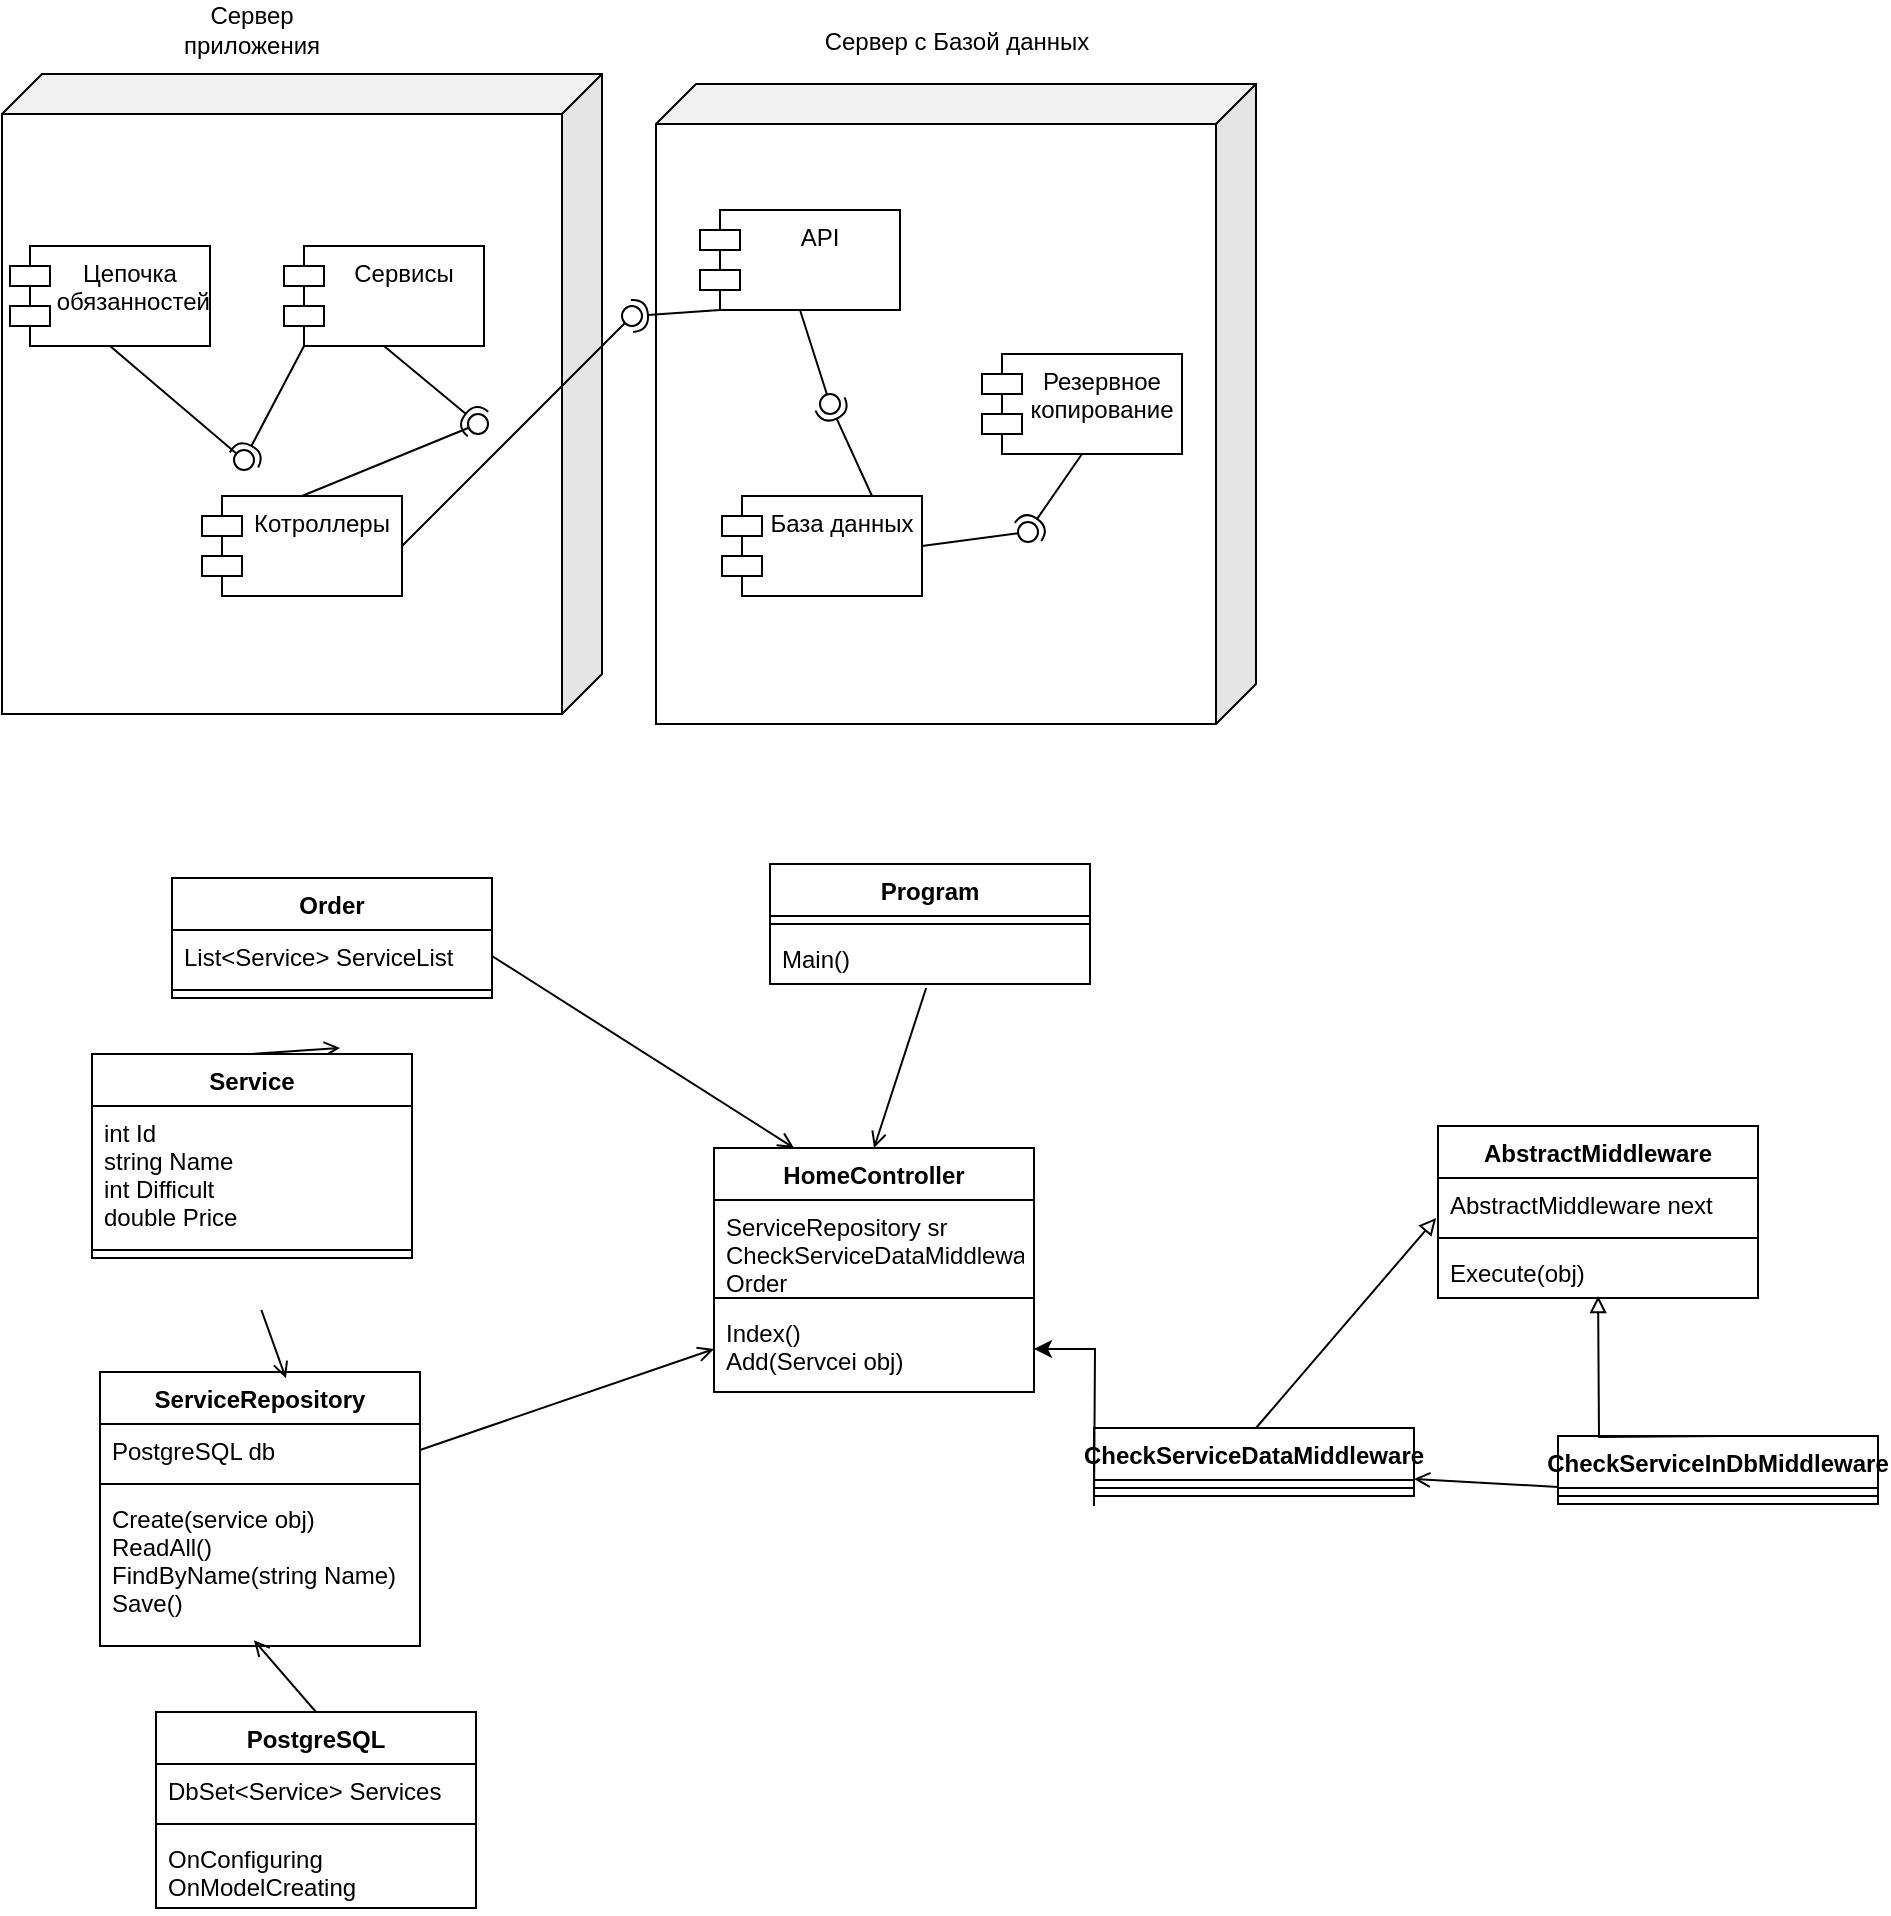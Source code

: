 <mxfile version="16.0.0" type="device"><diagram id="KJ_HurnUPeZXuQE2Hl5A" name="Страница 1"><mxGraphModel dx="1102" dy="865" grid="0" gridSize="10" guides="1" tooltips="1" connect="1" arrows="1" fold="1" page="1" pageScale="1" pageWidth="827" pageHeight="1169" math="0" shadow="0"><root><mxCell id="0"/><mxCell id="1" parent="0"/><mxCell id="xvn86gufSgFBSfejGmPR-2" value="" style="shape=cube;whiteSpace=wrap;html=1;boundedLbl=1;backgroundOutline=1;darkOpacity=0.05;darkOpacity2=0.1;flipH=1;" vertex="1" parent="1"><mxGeometry x="344" y="257" width="300" height="320" as="geometry"/></mxCell><mxCell id="xvn86gufSgFBSfejGmPR-3" value="API" style="shape=module;align=left;spacingLeft=20;align=center;verticalAlign=top;" vertex="1" parent="1"><mxGeometry x="366" y="320" width="100" height="50" as="geometry"/></mxCell><mxCell id="xvn86gufSgFBSfejGmPR-4" value="База данных" style="shape=module;align=left;spacingLeft=20;align=center;verticalAlign=top;" vertex="1" parent="1"><mxGeometry x="377" y="463" width="100" height="50" as="geometry"/></mxCell><mxCell id="xvn86gufSgFBSfejGmPR-5" value="Резервное &#10;копирование" style="shape=module;align=left;spacingLeft=20;align=center;verticalAlign=top;" vertex="1" parent="1"><mxGeometry x="507" y="392" width="100" height="50" as="geometry"/></mxCell><mxCell id="xvn86gufSgFBSfejGmPR-10" value="" style="rounded=0;orthogonalLoop=1;jettySize=auto;html=1;endArrow=none;endFill=0;sketch=0;sourcePerimeterSpacing=0;targetPerimeterSpacing=0;exitX=0.5;exitY=1;exitDx=0;exitDy=0;" edge="1" target="xvn86gufSgFBSfejGmPR-12" parent="1" source="xvn86gufSgFBSfejGmPR-3"><mxGeometry relative="1" as="geometry"><mxPoint x="411" y="417" as="sourcePoint"/></mxGeometry></mxCell><mxCell id="xvn86gufSgFBSfejGmPR-11" value="" style="rounded=0;orthogonalLoop=1;jettySize=auto;html=1;endArrow=halfCircle;endFill=0;entryX=0.5;entryY=0.5;endSize=6;strokeWidth=1;sketch=0;exitX=0.75;exitY=0;exitDx=0;exitDy=0;" edge="1" target="xvn86gufSgFBSfejGmPR-12" parent="1" source="xvn86gufSgFBSfejGmPR-4"><mxGeometry relative="1" as="geometry"><mxPoint x="451" y="417" as="sourcePoint"/></mxGeometry></mxCell><mxCell id="xvn86gufSgFBSfejGmPR-12" value="" style="ellipse;whiteSpace=wrap;html=1;align=center;aspect=fixed;resizable=0;points=[];outlineConnect=0;sketch=0;" vertex="1" parent="1"><mxGeometry x="426" y="412" width="10" height="10" as="geometry"/></mxCell><mxCell id="xvn86gufSgFBSfejGmPR-13" value="" style="rounded=0;orthogonalLoop=1;jettySize=auto;html=1;endArrow=none;endFill=0;sketch=0;sourcePerimeterSpacing=0;targetPerimeterSpacing=0;exitX=1;exitY=0.5;exitDx=0;exitDy=0;" edge="1" target="xvn86gufSgFBSfejGmPR-15" parent="1" source="xvn86gufSgFBSfejGmPR-4"><mxGeometry relative="1" as="geometry"><mxPoint x="510" y="481" as="sourcePoint"/></mxGeometry></mxCell><mxCell id="xvn86gufSgFBSfejGmPR-14" value="" style="rounded=0;orthogonalLoop=1;jettySize=auto;html=1;endArrow=halfCircle;endFill=0;entryX=0.5;entryY=0.5;endSize=6;strokeWidth=1;sketch=0;exitX=0.5;exitY=1;exitDx=0;exitDy=0;" edge="1" target="xvn86gufSgFBSfejGmPR-15" parent="1" source="xvn86gufSgFBSfejGmPR-5"><mxGeometry relative="1" as="geometry"><mxPoint x="550" y="481" as="sourcePoint"/></mxGeometry></mxCell><mxCell id="xvn86gufSgFBSfejGmPR-15" value="" style="ellipse;whiteSpace=wrap;html=1;align=center;aspect=fixed;resizable=0;points=[];outlineConnect=0;sketch=0;" vertex="1" parent="1"><mxGeometry x="525" y="476" width="10" height="10" as="geometry"/></mxCell><mxCell id="xvn86gufSgFBSfejGmPR-16" value="" style="shape=cube;whiteSpace=wrap;html=1;boundedLbl=1;backgroundOutline=1;darkOpacity=0.05;darkOpacity2=0.1;flipH=1;" vertex="1" parent="1"><mxGeometry x="17" y="252" width="300" height="320" as="geometry"/></mxCell><mxCell id="xvn86gufSgFBSfejGmPR-17" value="Сервер с Базой данных" style="text;html=1;align=center;verticalAlign=middle;resizable=0;points=[];autosize=1;strokeColor=none;fillColor=none;" vertex="1" parent="1"><mxGeometry x="423" y="227" width="142" height="18" as="geometry"/></mxCell><mxCell id="xvn86gufSgFBSfejGmPR-19" value="Сервер приложения" style="text;html=1;strokeColor=none;fillColor=none;align=center;verticalAlign=middle;whiteSpace=wrap;rounded=0;" vertex="1" parent="1"><mxGeometry x="112" y="215" width="60" height="30" as="geometry"/></mxCell><mxCell id="xvn86gufSgFBSfejGmPR-20" value="Цепочка&#10; обязанностей" style="shape=module;align=left;spacingLeft=20;align=center;verticalAlign=top;" vertex="1" parent="1"><mxGeometry x="21" y="338" width="100" height="50" as="geometry"/></mxCell><mxCell id="xvn86gufSgFBSfejGmPR-21" value="Котроллеры" style="shape=module;align=left;spacingLeft=20;align=center;verticalAlign=top;" vertex="1" parent="1"><mxGeometry x="117" y="463" width="100" height="50" as="geometry"/></mxCell><mxCell id="xvn86gufSgFBSfejGmPR-22" value="Сервисы" style="shape=module;align=left;spacingLeft=20;align=center;verticalAlign=top;" vertex="1" parent="1"><mxGeometry x="158" y="338" width="100" height="50" as="geometry"/></mxCell><mxCell id="xvn86gufSgFBSfejGmPR-23" value="" style="rounded=0;orthogonalLoop=1;jettySize=auto;html=1;endArrow=none;endFill=0;sketch=0;sourcePerimeterSpacing=0;targetPerimeterSpacing=0;exitX=0.5;exitY=1;exitDx=0;exitDy=0;" edge="1" target="xvn86gufSgFBSfejGmPR-25" parent="1" source="xvn86gufSgFBSfejGmPR-20"><mxGeometry relative="1" as="geometry"><mxPoint x="118" y="445" as="sourcePoint"/></mxGeometry></mxCell><mxCell id="xvn86gufSgFBSfejGmPR-24" value="" style="rounded=0;orthogonalLoop=1;jettySize=auto;html=1;endArrow=halfCircle;endFill=0;entryX=0.5;entryY=0.5;endSize=6;strokeWidth=1;sketch=0;exitX=0;exitY=1;exitDx=10;exitDy=0;exitPerimeter=0;" edge="1" target="xvn86gufSgFBSfejGmPR-25" parent="1" source="xvn86gufSgFBSfejGmPR-22"><mxGeometry relative="1" as="geometry"><mxPoint x="158" y="445" as="sourcePoint"/></mxGeometry></mxCell><mxCell id="xvn86gufSgFBSfejGmPR-25" value="" style="ellipse;whiteSpace=wrap;html=1;align=center;aspect=fixed;resizable=0;points=[];outlineConnect=0;sketch=0;" vertex="1" parent="1"><mxGeometry x="133" y="440" width="10" height="10" as="geometry"/></mxCell><mxCell id="xvn86gufSgFBSfejGmPR-26" value="" style="rounded=0;orthogonalLoop=1;jettySize=auto;html=1;endArrow=none;endFill=0;sketch=0;sourcePerimeterSpacing=0;targetPerimeterSpacing=0;exitX=0.5;exitY=0;exitDx=0;exitDy=0;" edge="1" target="xvn86gufSgFBSfejGmPR-28" parent="1" source="xvn86gufSgFBSfejGmPR-21"><mxGeometry relative="1" as="geometry"><mxPoint x="235" y="427" as="sourcePoint"/></mxGeometry></mxCell><mxCell id="xvn86gufSgFBSfejGmPR-27" value="" style="rounded=0;orthogonalLoop=1;jettySize=auto;html=1;endArrow=halfCircle;endFill=0;entryX=0.5;entryY=0.5;endSize=6;strokeWidth=1;sketch=0;exitX=0.5;exitY=1;exitDx=0;exitDy=0;" edge="1" target="xvn86gufSgFBSfejGmPR-28" parent="1" source="xvn86gufSgFBSfejGmPR-22"><mxGeometry relative="1" as="geometry"><mxPoint x="275" y="427" as="sourcePoint"/></mxGeometry></mxCell><mxCell id="xvn86gufSgFBSfejGmPR-28" value="" style="ellipse;whiteSpace=wrap;html=1;align=center;aspect=fixed;resizable=0;points=[];outlineConnect=0;sketch=0;" vertex="1" parent="1"><mxGeometry x="250" y="422" width="10" height="10" as="geometry"/></mxCell><mxCell id="xvn86gufSgFBSfejGmPR-29" value="" style="rounded=0;orthogonalLoop=1;jettySize=auto;html=1;endArrow=none;endFill=0;sketch=0;sourcePerimeterSpacing=0;targetPerimeterSpacing=0;exitX=1;exitY=0.5;exitDx=0;exitDy=0;" edge="1" target="xvn86gufSgFBSfejGmPR-31" parent="1" source="xvn86gufSgFBSfejGmPR-21"><mxGeometry relative="1" as="geometry"><mxPoint x="312" y="373" as="sourcePoint"/></mxGeometry></mxCell><mxCell id="xvn86gufSgFBSfejGmPR-30" value="" style="rounded=0;orthogonalLoop=1;jettySize=auto;html=1;endArrow=halfCircle;endFill=0;entryX=0.5;entryY=0.5;endSize=6;strokeWidth=1;sketch=0;exitX=0;exitY=1;exitDx=10;exitDy=0;exitPerimeter=0;" edge="1" target="xvn86gufSgFBSfejGmPR-31" parent="1" source="xvn86gufSgFBSfejGmPR-3"><mxGeometry relative="1" as="geometry"><mxPoint x="352" y="373" as="sourcePoint"/></mxGeometry></mxCell><mxCell id="xvn86gufSgFBSfejGmPR-31" value="" style="ellipse;whiteSpace=wrap;html=1;align=center;aspect=fixed;resizable=0;points=[];outlineConnect=0;sketch=0;" vertex="1" parent="1"><mxGeometry x="327" y="368" width="10" height="10" as="geometry"/></mxCell><mxCell id="xvn86gufSgFBSfejGmPR-56" value="HomeController" style="swimlane;fontStyle=1;align=center;verticalAlign=top;childLayout=stackLayout;horizontal=1;startSize=26;horizontalStack=0;resizeParent=1;resizeParentMax=0;resizeLast=0;collapsible=1;marginBottom=0;" vertex="1" parent="1"><mxGeometry x="373" y="789" width="160" height="122" as="geometry"/></mxCell><mxCell id="xvn86gufSgFBSfejGmPR-57" value="ServiceRepository sr&#10;CheckServiceDataMiddleware m&#10;Order" style="text;strokeColor=none;fillColor=none;align=left;verticalAlign=top;spacingLeft=4;spacingRight=4;overflow=hidden;rotatable=0;points=[[0,0.5],[1,0.5]];portConstraint=eastwest;" vertex="1" parent="xvn86gufSgFBSfejGmPR-56"><mxGeometry y="26" width="160" height="45" as="geometry"/></mxCell><mxCell id="xvn86gufSgFBSfejGmPR-58" value="" style="line;strokeWidth=1;fillColor=none;align=left;verticalAlign=middle;spacingTop=-1;spacingLeft=3;spacingRight=3;rotatable=0;labelPosition=right;points=[];portConstraint=eastwest;" vertex="1" parent="xvn86gufSgFBSfejGmPR-56"><mxGeometry y="71" width="160" height="8" as="geometry"/></mxCell><mxCell id="xvn86gufSgFBSfejGmPR-59" value="Index()&#10;Add(Servcei obj)&#10;" style="text;strokeColor=none;fillColor=none;align=left;verticalAlign=top;spacingLeft=4;spacingRight=4;overflow=hidden;rotatable=0;points=[[0,0.5],[1,0.5]];portConstraint=eastwest;" vertex="1" parent="xvn86gufSgFBSfejGmPR-56"><mxGeometry y="79" width="160" height="43" as="geometry"/></mxCell><mxCell id="xvn86gufSgFBSfejGmPR-90" style="rounded=0;orthogonalLoop=1;jettySize=auto;html=1;exitX=0.5;exitY=0;exitDx=0;exitDy=0;entryX=0.525;entryY=0.962;entryDx=0;entryDy=0;entryPerimeter=0;endArrow=open;endFill=0;" edge="1" parent="1" source="xvn86gufSgFBSfejGmPR-60"><mxGeometry relative="1" as="geometry"><mxPoint x="186" y="739.012" as="targetPoint"/></mxGeometry></mxCell><mxCell id="xvn86gufSgFBSfejGmPR-60" value="Service" style="swimlane;fontStyle=1;align=center;verticalAlign=top;childLayout=stackLayout;horizontal=1;startSize=26;horizontalStack=0;resizeParent=1;resizeParentMax=0;resizeLast=0;collapsible=1;marginBottom=0;" vertex="1" parent="1"><mxGeometry x="62" y="742" width="160" height="102" as="geometry"/></mxCell><mxCell id="xvn86gufSgFBSfejGmPR-61" value="int Id&#10;string Name&#10;int Difficult&#10;double Price" style="text;strokeColor=none;fillColor=none;align=left;verticalAlign=top;spacingLeft=4;spacingRight=4;overflow=hidden;rotatable=0;points=[[0,0.5],[1,0.5]];portConstraint=eastwest;" vertex="1" parent="xvn86gufSgFBSfejGmPR-60"><mxGeometry y="26" width="160" height="68" as="geometry"/></mxCell><mxCell id="xvn86gufSgFBSfejGmPR-62" value="" style="line;strokeWidth=1;fillColor=none;align=left;verticalAlign=middle;spacingTop=-1;spacingLeft=3;spacingRight=3;rotatable=0;labelPosition=right;points=[];portConstraint=eastwest;" vertex="1" parent="xvn86gufSgFBSfejGmPR-60"><mxGeometry y="94" width="160" height="8" as="geometry"/></mxCell><mxCell id="xvn86gufSgFBSfejGmPR-64" value="AbstractMiddleware" style="swimlane;fontStyle=1;align=center;verticalAlign=top;childLayout=stackLayout;horizontal=1;startSize=26;horizontalStack=0;resizeParent=1;resizeParentMax=0;resizeLast=0;collapsible=1;marginBottom=0;" vertex="1" parent="1"><mxGeometry x="735" y="778" width="160" height="86" as="geometry"/></mxCell><mxCell id="xvn86gufSgFBSfejGmPR-65" value="AbstractMiddleware next" style="text;strokeColor=none;fillColor=none;align=left;verticalAlign=top;spacingLeft=4;spacingRight=4;overflow=hidden;rotatable=0;points=[[0,0.5],[1,0.5]];portConstraint=eastwest;" vertex="1" parent="xvn86gufSgFBSfejGmPR-64"><mxGeometry y="26" width="160" height="26" as="geometry"/></mxCell><mxCell id="xvn86gufSgFBSfejGmPR-66" value="" style="line;strokeWidth=1;fillColor=none;align=left;verticalAlign=middle;spacingTop=-1;spacingLeft=3;spacingRight=3;rotatable=0;labelPosition=right;points=[];portConstraint=eastwest;" vertex="1" parent="xvn86gufSgFBSfejGmPR-64"><mxGeometry y="52" width="160" height="8" as="geometry"/></mxCell><mxCell id="xvn86gufSgFBSfejGmPR-67" value="Execute(obj)" style="text;strokeColor=none;fillColor=none;align=left;verticalAlign=top;spacingLeft=4;spacingRight=4;overflow=hidden;rotatable=0;points=[[0,0.5],[1,0.5]];portConstraint=eastwest;" vertex="1" parent="xvn86gufSgFBSfejGmPR-64"><mxGeometry y="60" width="160" height="26" as="geometry"/></mxCell><mxCell id="xvn86gufSgFBSfejGmPR-92" style="rounded=0;orthogonalLoop=1;jettySize=auto;html=1;exitX=0.5;exitY=0;exitDx=0;exitDy=0;entryX=0.481;entryY=0.962;entryDx=0;entryDy=0;entryPerimeter=0;endArrow=open;endFill=0;" edge="1" parent="1" source="xvn86gufSgFBSfejGmPR-68" target="xvn86gufSgFBSfejGmPR-79"><mxGeometry relative="1" as="geometry"/></mxCell><mxCell id="xvn86gufSgFBSfejGmPR-68" value="PostgreSQL" style="swimlane;fontStyle=1;align=center;verticalAlign=top;childLayout=stackLayout;horizontal=1;startSize=26;horizontalStack=0;resizeParent=1;resizeParentMax=0;resizeLast=0;collapsible=1;marginBottom=0;" vertex="1" parent="1"><mxGeometry x="94" y="1071" width="160" height="98" as="geometry"/></mxCell><mxCell id="xvn86gufSgFBSfejGmPR-69" value="DbSet&lt;Service&gt; Services" style="text;strokeColor=none;fillColor=none;align=left;verticalAlign=top;spacingLeft=4;spacingRight=4;overflow=hidden;rotatable=0;points=[[0,0.5],[1,0.5]];portConstraint=eastwest;" vertex="1" parent="xvn86gufSgFBSfejGmPR-68"><mxGeometry y="26" width="160" height="26" as="geometry"/></mxCell><mxCell id="xvn86gufSgFBSfejGmPR-70" value="" style="line;strokeWidth=1;fillColor=none;align=left;verticalAlign=middle;spacingTop=-1;spacingLeft=3;spacingRight=3;rotatable=0;labelPosition=right;points=[];portConstraint=eastwest;" vertex="1" parent="xvn86gufSgFBSfejGmPR-68"><mxGeometry y="52" width="160" height="8" as="geometry"/></mxCell><mxCell id="xvn86gufSgFBSfejGmPR-71" value="OnConfiguring&#10;OnModelCreating" style="text;strokeColor=none;fillColor=none;align=left;verticalAlign=top;spacingLeft=4;spacingRight=4;overflow=hidden;rotatable=0;points=[[0,0.5],[1,0.5]];portConstraint=eastwest;" vertex="1" parent="xvn86gufSgFBSfejGmPR-68"><mxGeometry y="60" width="160" height="38" as="geometry"/></mxCell><mxCell id="xvn86gufSgFBSfejGmPR-72" value="Order" style="swimlane;fontStyle=1;align=center;verticalAlign=top;childLayout=stackLayout;horizontal=1;startSize=26;horizontalStack=0;resizeParent=1;resizeParentMax=0;resizeLast=0;collapsible=1;marginBottom=0;" vertex="1" parent="1"><mxGeometry x="102" y="654" width="160" height="60" as="geometry"/></mxCell><mxCell id="xvn86gufSgFBSfejGmPR-73" value="List&lt;Service&gt; ServiceList" style="text;strokeColor=none;fillColor=none;align=left;verticalAlign=top;spacingLeft=4;spacingRight=4;overflow=hidden;rotatable=0;points=[[0,0.5],[1,0.5]];portConstraint=eastwest;" vertex="1" parent="xvn86gufSgFBSfejGmPR-72"><mxGeometry y="26" width="160" height="26" as="geometry"/></mxCell><mxCell id="xvn86gufSgFBSfejGmPR-74" value="" style="line;strokeWidth=1;fillColor=none;align=left;verticalAlign=middle;spacingTop=-1;spacingLeft=3;spacingRight=3;rotatable=0;labelPosition=right;points=[];portConstraint=eastwest;" vertex="1" parent="xvn86gufSgFBSfejGmPR-72"><mxGeometry y="52" width="160" height="8" as="geometry"/></mxCell><mxCell id="xvn86gufSgFBSfejGmPR-76" value="ServiceRepository" style="swimlane;fontStyle=1;align=center;verticalAlign=top;childLayout=stackLayout;horizontal=1;startSize=26;horizontalStack=0;resizeParent=1;resizeParentMax=0;resizeLast=0;collapsible=1;marginBottom=0;" vertex="1" parent="1"><mxGeometry x="66" y="901" width="160" height="137" as="geometry"/></mxCell><mxCell id="xvn86gufSgFBSfejGmPR-77" value="PostgreSQL db" style="text;strokeColor=none;fillColor=none;align=left;verticalAlign=top;spacingLeft=4;spacingRight=4;overflow=hidden;rotatable=0;points=[[0,0.5],[1,0.5]];portConstraint=eastwest;" vertex="1" parent="xvn86gufSgFBSfejGmPR-76"><mxGeometry y="26" width="160" height="26" as="geometry"/></mxCell><mxCell id="xvn86gufSgFBSfejGmPR-78" value="" style="line;strokeWidth=1;fillColor=none;align=left;verticalAlign=middle;spacingTop=-1;spacingLeft=3;spacingRight=3;rotatable=0;labelPosition=right;points=[];portConstraint=eastwest;" vertex="1" parent="xvn86gufSgFBSfejGmPR-76"><mxGeometry y="52" width="160" height="8" as="geometry"/></mxCell><mxCell id="xvn86gufSgFBSfejGmPR-79" value="Create(service obj)&#10;ReadAll()&#10;FindByName(string Name)&#10;Save()" style="text;strokeColor=none;fillColor=none;align=left;verticalAlign=top;spacingLeft=4;spacingRight=4;overflow=hidden;rotatable=0;points=[[0,0.5],[1,0.5]];portConstraint=eastwest;" vertex="1" parent="xvn86gufSgFBSfejGmPR-76"><mxGeometry y="60" width="160" height="77" as="geometry"/></mxCell><mxCell id="xvn86gufSgFBSfejGmPR-80" value="CheckServiceDataMiddleware" style="swimlane;fontStyle=1;align=center;verticalAlign=top;childLayout=stackLayout;horizontal=1;startSize=26;horizontalStack=0;resizeParent=1;resizeParentMax=0;resizeLast=0;collapsible=1;marginBottom=0;" vertex="1" parent="1"><mxGeometry x="563" y="929" width="160" height="34" as="geometry"/></mxCell><mxCell id="xvn86gufSgFBSfejGmPR-82" value="" style="line;strokeWidth=1;fillColor=none;align=left;verticalAlign=middle;spacingTop=-1;spacingLeft=3;spacingRight=3;rotatable=0;labelPosition=right;points=[];portConstraint=eastwest;" vertex="1" parent="xvn86gufSgFBSfejGmPR-80"><mxGeometry y="26" width="160" height="8" as="geometry"/></mxCell><mxCell id="xvn86gufSgFBSfejGmPR-84" value="CheckServiceInDbMiddleware" style="swimlane;fontStyle=1;align=center;verticalAlign=top;childLayout=stackLayout;horizontal=1;startSize=26;horizontalStack=0;resizeParent=1;resizeParentMax=0;resizeLast=0;collapsible=1;marginBottom=0;" vertex="1" parent="1"><mxGeometry x="795" y="933" width="160" height="34" as="geometry"/></mxCell><mxCell id="xvn86gufSgFBSfejGmPR-86" value="" style="line;strokeWidth=1;fillColor=none;align=left;verticalAlign=middle;spacingTop=-1;spacingLeft=3;spacingRight=3;rotatable=0;labelPosition=right;points=[];portConstraint=eastwest;" vertex="1" parent="xvn86gufSgFBSfejGmPR-84"><mxGeometry y="26" width="160" height="8" as="geometry"/></mxCell><mxCell id="xvn86gufSgFBSfejGmPR-88" style="rounded=0;orthogonalLoop=1;jettySize=auto;html=1;exitX=1;exitY=0.5;exitDx=0;exitDy=0;entryX=0.25;entryY=0;entryDx=0;entryDy=0;endArrow=open;endFill=0;" edge="1" parent="1" source="xvn86gufSgFBSfejGmPR-73" target="xvn86gufSgFBSfejGmPR-56"><mxGeometry relative="1" as="geometry"/></mxCell><mxCell id="xvn86gufSgFBSfejGmPR-91" style="rounded=0;orthogonalLoop=1;jettySize=auto;html=1;entryX=0.581;entryY=0.023;entryDx=0;entryDy=0;entryPerimeter=0;endArrow=open;endFill=0;" edge="1" parent="1" target="xvn86gufSgFBSfejGmPR-76"><mxGeometry relative="1" as="geometry"><mxPoint x="146.676" y="870" as="sourcePoint"/></mxGeometry></mxCell><mxCell id="xvn86gufSgFBSfejGmPR-93" style="rounded=0;orthogonalLoop=1;jettySize=auto;html=1;exitX=1;exitY=0.5;exitDx=0;exitDy=0;entryX=0;entryY=0.5;entryDx=0;entryDy=0;endArrow=open;endFill=0;" edge="1" parent="1" source="xvn86gufSgFBSfejGmPR-77" target="xvn86gufSgFBSfejGmPR-59"><mxGeometry relative="1" as="geometry"/></mxCell><mxCell id="xvn86gufSgFBSfejGmPR-94" style="edgeStyle=orthogonalEdgeStyle;rounded=0;orthogonalLoop=1;jettySize=auto;html=1;exitX=0;exitY=0.5;exitDx=0;exitDy=0;entryX=1;entryY=0.5;entryDx=0;entryDy=0;" edge="1" parent="1" target="xvn86gufSgFBSfejGmPR-59"><mxGeometry relative="1" as="geometry"><mxPoint x="563" y="968" as="sourcePoint"/></mxGeometry></mxCell><mxCell id="xvn86gufSgFBSfejGmPR-99" style="rounded=0;orthogonalLoop=1;jettySize=auto;html=1;exitX=0.5;exitY=0;exitDx=0;exitDy=0;entryX=-0.012;entryY=0.769;entryDx=0;entryDy=0;entryPerimeter=0;endArrow=block;endFill=0;" edge="1" parent="1"><mxGeometry relative="1" as="geometry"><mxPoint x="644" y="929" as="sourcePoint"/><mxPoint x="734.08" y="823.994" as="targetPoint"/></mxGeometry></mxCell><mxCell id="xvn86gufSgFBSfejGmPR-100" style="rounded=0;orthogonalLoop=1;jettySize=auto;html=1;exitX=0;exitY=0.75;exitDx=0;exitDy=0;entryX=1;entryY=0.75;entryDx=0;entryDy=0;endArrow=open;endFill=0;" edge="1" parent="1" source="xvn86gufSgFBSfejGmPR-84" target="xvn86gufSgFBSfejGmPR-80"><mxGeometry relative="1" as="geometry"><mxPoint x="796" y="972" as="sourcePoint"/><mxPoint x="724" y="972" as="targetPoint"/></mxGeometry></mxCell><mxCell id="xvn86gufSgFBSfejGmPR-101" style="edgeStyle=orthogonalEdgeStyle;rounded=0;orthogonalLoop=1;jettySize=auto;html=1;exitX=0.5;exitY=0;exitDx=0;exitDy=0;entryX=0.494;entryY=0.962;entryDx=0;entryDy=0;entryPerimeter=0;endArrow=block;endFill=0;" edge="1" parent="1"><mxGeometry relative="1" as="geometry"><mxPoint x="876" y="933" as="sourcePoint"/><mxPoint x="815.04" y="863.012" as="targetPoint"/></mxGeometry></mxCell><mxCell id="xvn86gufSgFBSfejGmPR-103" value="Program" style="swimlane;fontStyle=1;align=center;verticalAlign=top;childLayout=stackLayout;horizontal=1;startSize=26;horizontalStack=0;resizeParent=1;resizeParentMax=0;resizeLast=0;collapsible=1;marginBottom=0;" vertex="1" parent="1"><mxGeometry x="401" y="647" width="160" height="60" as="geometry"/></mxCell><mxCell id="xvn86gufSgFBSfejGmPR-105" value="" style="line;strokeWidth=1;fillColor=none;align=left;verticalAlign=middle;spacingTop=-1;spacingLeft=3;spacingRight=3;rotatable=0;labelPosition=right;points=[];portConstraint=eastwest;" vertex="1" parent="xvn86gufSgFBSfejGmPR-103"><mxGeometry y="26" width="160" height="8" as="geometry"/></mxCell><mxCell id="xvn86gufSgFBSfejGmPR-106" value="Main()" style="text;strokeColor=none;fillColor=none;align=left;verticalAlign=top;spacingLeft=4;spacingRight=4;overflow=hidden;rotatable=0;points=[[0,0.5],[1,0.5]];portConstraint=eastwest;" vertex="1" parent="xvn86gufSgFBSfejGmPR-103"><mxGeometry y="34" width="160" height="26" as="geometry"/></mxCell><mxCell id="xvn86gufSgFBSfejGmPR-107" value="" style="endArrow=open;html=1;rounded=0;exitX=0.488;exitY=1.077;exitDx=0;exitDy=0;exitPerimeter=0;entryX=0.5;entryY=0;entryDx=0;entryDy=0;endFill=0;" edge="1" parent="1" source="xvn86gufSgFBSfejGmPR-106" target="xvn86gufSgFBSfejGmPR-56"><mxGeometry width="50" height="50" relative="1" as="geometry"><mxPoint x="625" y="753" as="sourcePoint"/><mxPoint x="675" y="703" as="targetPoint"/></mxGeometry></mxCell></root></mxGraphModel></diagram></mxfile>